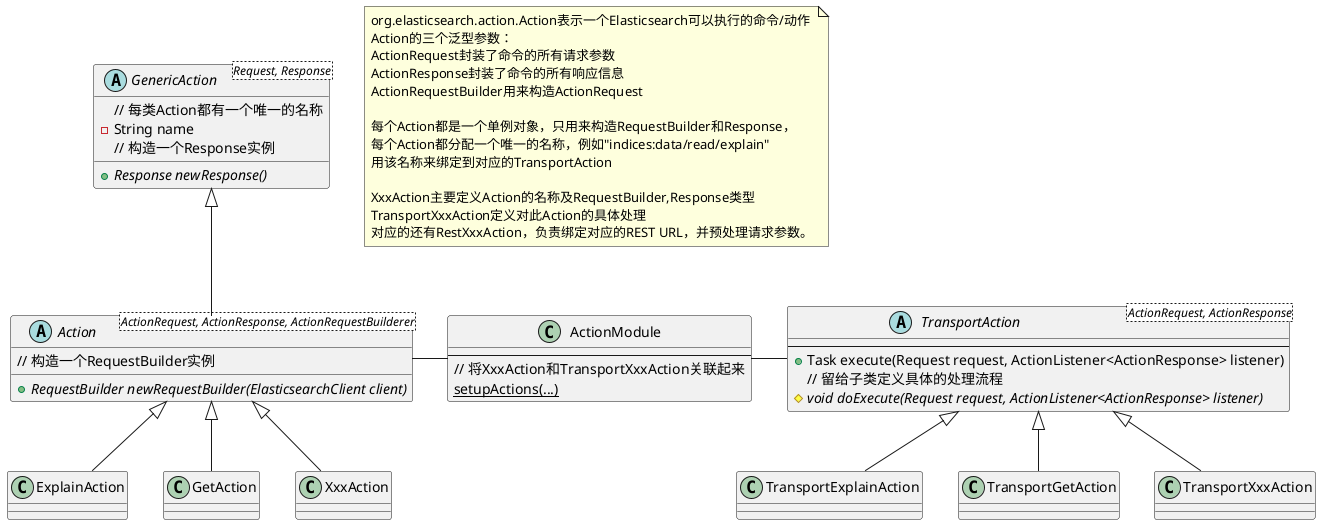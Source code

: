 @startuml
Note as N1
org.elasticsearch.action.Action表示一个Elasticsearch可以执行的命令/动作
Action的三个泛型参数：
ActionRequest封装了命令的所有请求参数
ActionResponse封装了命令的所有响应信息
ActionRequestBuilder用来构造ActionRequest

每个Action都是一个单例对象，只用来构造RequestBuilder和Response，
每个Action都分配一个唯一的名称，例如"indices:data/read/explain"
用该名称来绑定到对应的TransportAction

XxxAction主要定义Action的名称及RequestBuilder,Response类型
TransportXxxAction定义对此Action的具体处理
对应的还有RestXxxAction，负责绑定对应的REST URL，并预处理请求参数。
end note

abstract class GenericAction<Request, Response>{
    // 每类Action都有一个唯一的名称
    -String name
    // 构造一个Response实例
    +{abstract} Response newResponse()

}

abstract class Action<ActionRequest, ActionResponse, ActionRequestBuilderer> extends GenericAction{
    // 构造一个RequestBuilder实例
    +{abstract} RequestBuilder newRequestBuilder(ElasticsearchClient client)
}

class ExplainAction extends Action

class GetAction extends Action

class XxxAction extends Action

class ActionModule {
    --
    // 将XxxAction和TransportXxxAction关联起来
    {static}setupActions(...)
}

abstract class TransportAction<ActionRequest, ActionResponse>{
    --
    +Task execute(Request request, ActionListener<ActionResponse> listener)
    // 留给子类定义具体的处理流程
    #{abstract} void doExecute(Request request, ActionListener<ActionResponse> listener)
}

class TransportExplainAction extends TransportAction
class TransportGetAction extends TransportAction
class TransportXxxAction extends TransportAction


Action -right-- ActionModule
ActionModule -right-- TransportAction

@enduml